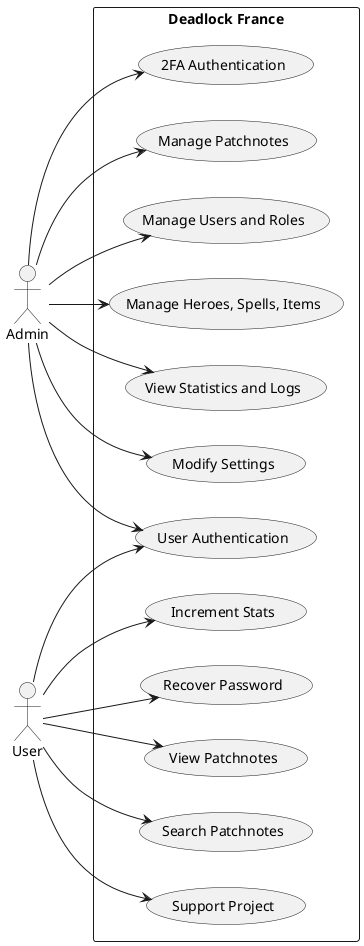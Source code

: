 @startuml

left to right direction

actor Admin
actor User

rectangle "Deadlock France" {


    Admin --> (User Authentication)
    Admin --> (2FA Authentication)
    Admin --> (Manage Patchnotes)
    Admin --> (Manage Users and Roles)
    Admin --> (Manage Heroes, Spells, Items)
    Admin --> (View Statistics and Logs)
    Admin --> (Modify Settings)
    
    User --> (User Authentication)
    User --> (View Patchnotes)
    User --> (Search Patchnotes)
    User --> (Support Project)
    User --> (Increment Stats)
    User --> (Recover Password)
}

@enduml

Use Case : [https://www.plantuml.com/plantuml/uml/XPBHIaCn38RlynHXLmxSZGyW6yXme31sqFlGPkTKUvAHPWuHtzrrAiAEHtlH5lxl_zEKp8kJ-RxF09ctZgvegUqSOp8EdbG0ABWQBcAVvEl-KDW0Aa3IPiR93LFC6fvnQII19_W607XS9nVEPjTuKKsus7l7uYbGpPwUCrVBnN_8FGcrZ6loq8awbp6YrYj84d6ZUHoxPLCkbzZiEEVZkNBkX_1ZuWCsJfwAf_0PUwVjBwaQq_OL6tPFygsVjlgUyPyuGsgzGOy_SiDaeViBsEzsQevhqoSEVYwl91ZtB7xgQU3USD0NjcD-AGUrE8LtW3bBh8Fo0G00]